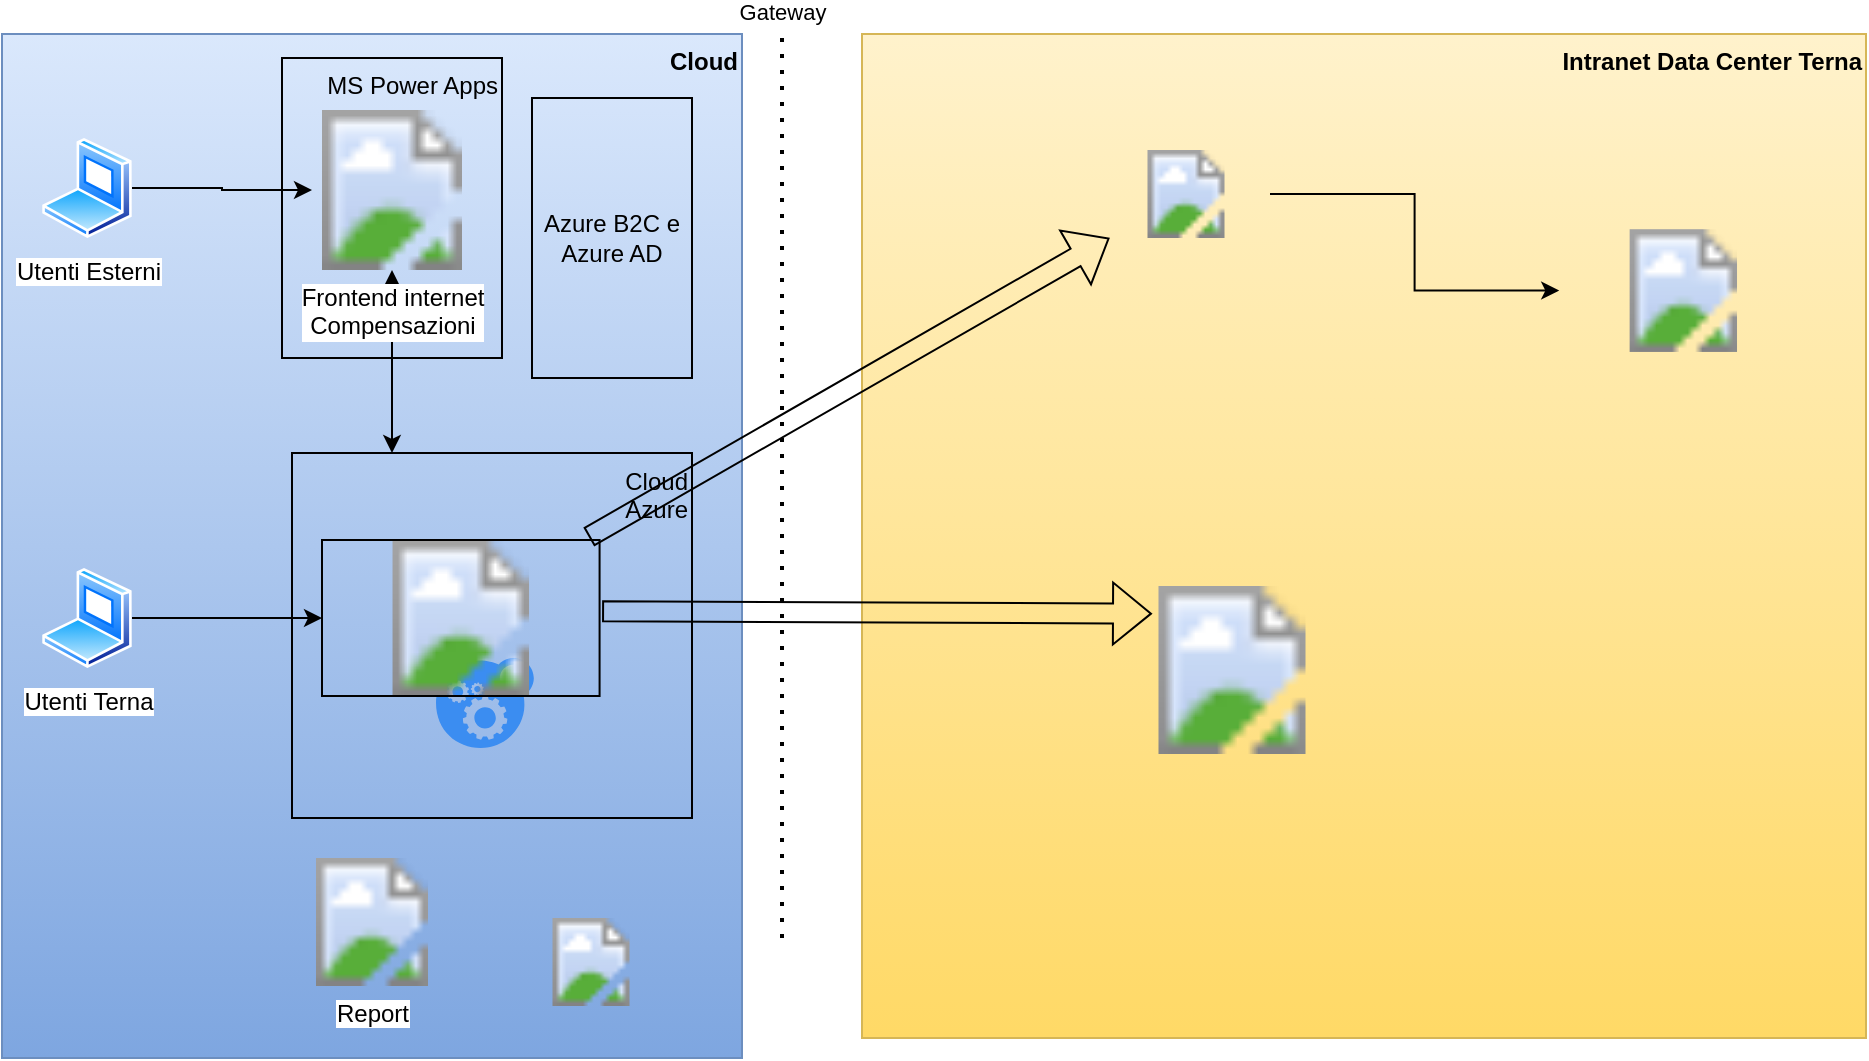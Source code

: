 <mxfile version="20.3.7" type="github">
  <diagram id="JvDVV9NeDetFQlG3Wl1B" name="C">
    <mxGraphModel dx="1185" dy="628" grid="1" gridSize="10" guides="1" tooltips="1" connect="1" arrows="1" fold="1" page="1" pageScale="1" pageWidth="1169" pageHeight="827" math="0" shadow="0">
      <root>
        <mxCell id="0" />
        <mxCell id="1" parent="0" />
        <mxCell id="M08hCCHfUI6YIoEPK-Oi-24" value="Cloud" style="rounded=0;whiteSpace=wrap;html=1;fillColor=#dae8fc;align=right;verticalAlign=top;strokeColor=#6c8ebf;gradientColor=#7ea6e0;fontStyle=1" vertex="1" parent="1">
          <mxGeometry x="10" y="28" width="370" height="512" as="geometry" />
        </mxCell>
        <mxCell id="M08hCCHfUI6YIoEPK-Oi-9" value="MS Power Apps" style="rounded=0;whiteSpace=wrap;html=1;fillColor=none;align=right;verticalAlign=top;" vertex="1" parent="1">
          <mxGeometry x="150" y="40" width="110" height="150" as="geometry" />
        </mxCell>
        <mxCell id="M08hCCHfUI6YIoEPK-Oi-2" value="Cloud&lt;br&gt;Azure" style="rounded=0;whiteSpace=wrap;html=1;fillColor=none;verticalAlign=top;align=right;" vertex="1" parent="1">
          <mxGeometry x="155" y="237.5" width="200" height="182.5" as="geometry" />
        </mxCell>
        <mxCell id="k0NBo0IUl5kI6EIjeEdj-2" value="Gateway" style="endArrow=none;dashed=1;html=1;dashPattern=1 3;strokeWidth=2;rounded=0;verticalAlign=top;labelPosition=center;verticalLabelPosition=top;align=center;horizontal=1;" parent="1" edge="1">
          <mxGeometry x="1" y="10" width="50" height="50" relative="1" as="geometry">
            <mxPoint x="400" y="480" as="sourcePoint" />
            <mxPoint x="400" y="14" as="targetPoint" />
            <mxPoint x="10" y="-10" as="offset" />
          </mxGeometry>
        </mxCell>
        <mxCell id="k0NBo0IUl5kI6EIjeEdj-3" value="Intranet Data Center Terna" style="whiteSpace=wrap;html=1;aspect=fixed;fontStyle=1;verticalAlign=top;align=right;fillColor=#fff2cc;gradientColor=#ffd966;strokeColor=#d6b656;" parent="1" vertex="1">
          <mxGeometry x="440" y="28" width="502" height="502" as="geometry" />
        </mxCell>
        <mxCell id="M08hCCHfUI6YIoEPK-Oi-20" value="" style="aspect=fixed;html=1;points=[];align=center;image;fontSize=12;image=https://upload.wikimedia.org/wikipedia/commons/thumb/5/59/SAP_2011_logo.svg/2560px-SAP_2011_logo.svg.png;fillColor=none;" vertex="1" parent="k0NBo0IUl5kI6EIjeEdj-3">
          <mxGeometry x="348.611" y="97.611" width="124.106" height="61.356" as="geometry" />
        </mxCell>
        <mxCell id="M08hCCHfUI6YIoEPK-Oi-7" value="" style="aspect=fixed;html=1;points=[];align=center;image;fontSize=12;image=https://www.tibco.com/sites/tibco/files/tibco-logo-social.png;fillColor=none;" vertex="1" parent="k0NBo0IUl5kI6EIjeEdj-3">
          <mxGeometry x="120" y="58" width="84" height="44" as="geometry" />
        </mxCell>
        <mxCell id="M08hCCHfUI6YIoEPK-Oi-21" style="edgeStyle=orthogonalEdgeStyle;rounded=0;orthogonalLoop=1;jettySize=auto;html=1;" edge="1" parent="k0NBo0IUl5kI6EIjeEdj-3" source="M08hCCHfUI6YIoEPK-Oi-7" target="M08hCCHfUI6YIoEPK-Oi-20">
          <mxGeometry relative="1" as="geometry" />
        </mxCell>
        <mxCell id="M08hCCHfUI6YIoEPK-Oi-4" value="" style="endArrow=classic;startArrow=classic;html=1;rounded=0;exitX=0.25;exitY=0;exitDx=0;exitDy=0;" edge="1" parent="1" source="M08hCCHfUI6YIoEPK-Oi-2" target="M08hCCHfUI6YIoEPK-Oi-3">
          <mxGeometry width="50" height="50" relative="1" as="geometry">
            <mxPoint x="264" y="235" as="sourcePoint" />
            <mxPoint x="314" y="185" as="targetPoint" />
          </mxGeometry>
        </mxCell>
        <mxCell id="M08hCCHfUI6YIoEPK-Oi-3" value="Frontend internet&lt;br&gt;Compensazioni" style="aspect=fixed;html=1;points=[];align=center;image;fontSize=12;image=https://valto.co.uk/wp-content/uploads/2020/03/PowerAppsLogo.png;fillColor=none;verticalAlign=top;horizontal=1;" vertex="1" parent="1">
          <mxGeometry x="165" y="66" width="80" height="80" as="geometry" />
        </mxCell>
        <mxCell id="M08hCCHfUI6YIoEPK-Oi-5" value="Report" style="aspect=fixed;html=1;points=[];align=center;image;fontSize=12;image=https://www.bluenovation.co.uk/wp-content/uploads/2017/11/PowerBI-Logo.png;fillColor=none;" vertex="1" parent="1">
          <mxGeometry x="163" y="440" width="64" height="64" as="geometry" />
        </mxCell>
        <mxCell id="M08hCCHfUI6YIoEPK-Oi-8" value="" style="aspect=fixed;html=1;points=[];align=center;image;fontSize=12;image=https://media-exp1.licdn.com/dms/image/C560BAQEGJo5v9k8ZDg/company-logo_200_200/0/1655671707143?e=2147483647&amp;v=beta&amp;t=UiiXIy95ZIrZbHXYLa4lt300Hu-b72lVrPvfABNY2bM;fillColor=none;" vertex="1" parent="1">
          <mxGeometry x="583" y="304" width="84" height="84" as="geometry" />
        </mxCell>
        <mxCell id="M08hCCHfUI6YIoEPK-Oi-12" style="edgeStyle=orthogonalEdgeStyle;rounded=0;orthogonalLoop=1;jettySize=auto;html=1;" edge="1" parent="1" source="M08hCCHfUI6YIoEPK-Oi-10" target="M08hCCHfUI6YIoEPK-Oi-3">
          <mxGeometry relative="1" as="geometry" />
        </mxCell>
        <mxCell id="M08hCCHfUI6YIoEPK-Oi-10" value="Utenti Esterni" style="aspect=fixed;perimeter=ellipsePerimeter;html=1;align=center;shadow=0;dashed=0;spacingTop=3;image;image=img/lib/active_directory/laptop_client.svg;fillColor=none;" vertex="1" parent="1">
          <mxGeometry x="30" y="80" width="45" height="50" as="geometry" />
        </mxCell>
        <mxCell id="M08hCCHfUI6YIoEPK-Oi-31" style="edgeStyle=orthogonalEdgeStyle;rounded=0;orthogonalLoop=1;jettySize=auto;html=1;startArrow=none;startFill=0;" edge="1" parent="1" source="M08hCCHfUI6YIoEPK-Oi-13" target="M08hCCHfUI6YIoEPK-Oi-30">
          <mxGeometry relative="1" as="geometry" />
        </mxCell>
        <mxCell id="M08hCCHfUI6YIoEPK-Oi-13" value="Utenti Terna" style="aspect=fixed;perimeter=ellipsePerimeter;html=1;align=center;shadow=0;dashed=0;spacingTop=3;image;image=img/lib/active_directory/laptop_client.svg;fillColor=none;" vertex="1" parent="1">
          <mxGeometry x="30" y="295" width="45" height="50" as="geometry" />
        </mxCell>
        <mxCell id="M08hCCHfUI6YIoEPK-Oi-17" value="" style="shape=flexArrow;endArrow=classic;startArrow=none;html=1;rounded=0;startFill=0;exitX=1.009;exitY=0.419;exitDx=0;exitDy=0;exitPerimeter=0;" edge="1" parent="1">
          <mxGeometry width="100" height="100" relative="1" as="geometry">
            <mxPoint x="310.039" y="316.682" as="sourcePoint" />
            <mxPoint x="585" y="317.825" as="targetPoint" />
          </mxGeometry>
        </mxCell>
        <mxCell id="M08hCCHfUI6YIoEPK-Oi-19" value="" style="shape=flexArrow;endArrow=classic;html=1;rounded=0;exitX=0.961;exitY=-0.019;exitDx=0;exitDy=0;exitPerimeter=0;" edge="1" parent="1" source="M08hCCHfUI6YIoEPK-Oi-30" target="M08hCCHfUI6YIoEPK-Oi-7">
          <mxGeometry width="50" height="50" relative="1" as="geometry">
            <mxPoint x="259.051" y="295" as="sourcePoint" />
            <mxPoint x="490" y="200" as="targetPoint" />
          </mxGeometry>
        </mxCell>
        <mxCell id="M08hCCHfUI6YIoEPK-Oi-22" value="" style="aspect=fixed;html=1;points=[];align=center;image;fontSize=12;image=https://www.yourlifeupdated.net/wp-content/uploads/2016/11/InfoCert-GoSign.png;fillColor=none;" vertex="1" parent="1">
          <mxGeometry x="257" y="470" width="95" height="44" as="geometry" />
        </mxCell>
        <mxCell id="M08hCCHfUI6YIoEPK-Oi-26" value="Azure B2C e Azure AD" style="rounded=0;whiteSpace=wrap;html=1;fillColor=none;" vertex="1" parent="1">
          <mxGeometry x="275" y="60" width="80" height="140" as="geometry" />
        </mxCell>
        <mxCell id="M08hCCHfUI6YIoEPK-Oi-29" value="" style="sketch=0;html=1;aspect=fixed;strokeColor=none;shadow=0;align=center;verticalAlign=top;fillColor=#3B8DF1;shape=mxgraph.gcp2.gear_load" vertex="1" parent="1">
          <mxGeometry x="227" y="340" width="48.91" height="45" as="geometry" />
        </mxCell>
        <mxCell id="M08hCCHfUI6YIoEPK-Oi-30" value="" style="aspect=fixed;html=1;points=[];align=center;image;fontSize=12;image=https://1000logos.net/wp-content/uploads/2021/12/Dynamics-365-Logo-2016.png;fillColor=none;imageBorder=default;" vertex="1" parent="1">
          <mxGeometry x="170" y="281" width="138.79" height="78" as="geometry" />
        </mxCell>
      </root>
    </mxGraphModel>
  </diagram>
</mxfile>
